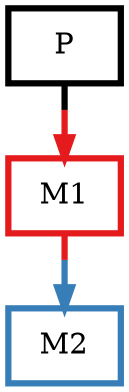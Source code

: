 digraph barS {
	{
		rank=same
	0 [shape=box,penwidth=3,colorscheme=set19,color=0,label="P"]
	}
	{
		rank=same
		2 [shape=box,penwidth=3,colorscheme=set19,color=2,label="M2"]
	}
	1 [shape=box,penwidth=3,colorscheme=set19,color=1,label="M1"]
	1 -> 2 [penwidth=3,colorscheme=set19,color="1;0.5:2"]
	0 -> 1 [penwidth=3,colorscheme=set19,color="0;0.5:1"]
}
